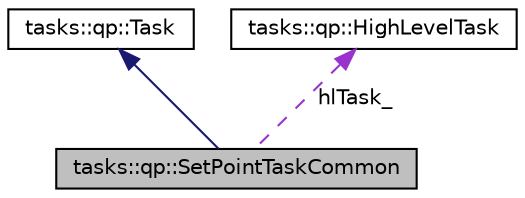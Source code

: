 digraph "tasks::qp::SetPointTaskCommon"
{
  edge [fontname="Helvetica",fontsize="10",labelfontname="Helvetica",labelfontsize="10"];
  node [fontname="Helvetica",fontsize="10",shape=record];
  Node6 [label="tasks::qp::SetPointTaskCommon",height=0.2,width=0.4,color="black", fillcolor="grey75", style="filled", fontcolor="black"];
  Node7 -> Node6 [dir="back",color="midnightblue",fontsize="10",style="solid",fontname="Helvetica"];
  Node7 [label="tasks::qp::Task",height=0.2,width=0.4,color="black", fillcolor="white", style="filled",URL="$classtasks_1_1qp_1_1Task.html"];
  Node8 -> Node6 [dir="back",color="darkorchid3",fontsize="10",style="dashed",label=" hlTask_" ,fontname="Helvetica"];
  Node8 [label="tasks::qp::HighLevelTask",height=0.2,width=0.4,color="black", fillcolor="white", style="filled",URL="$classtasks_1_1qp_1_1HighLevelTask.html"];
}
